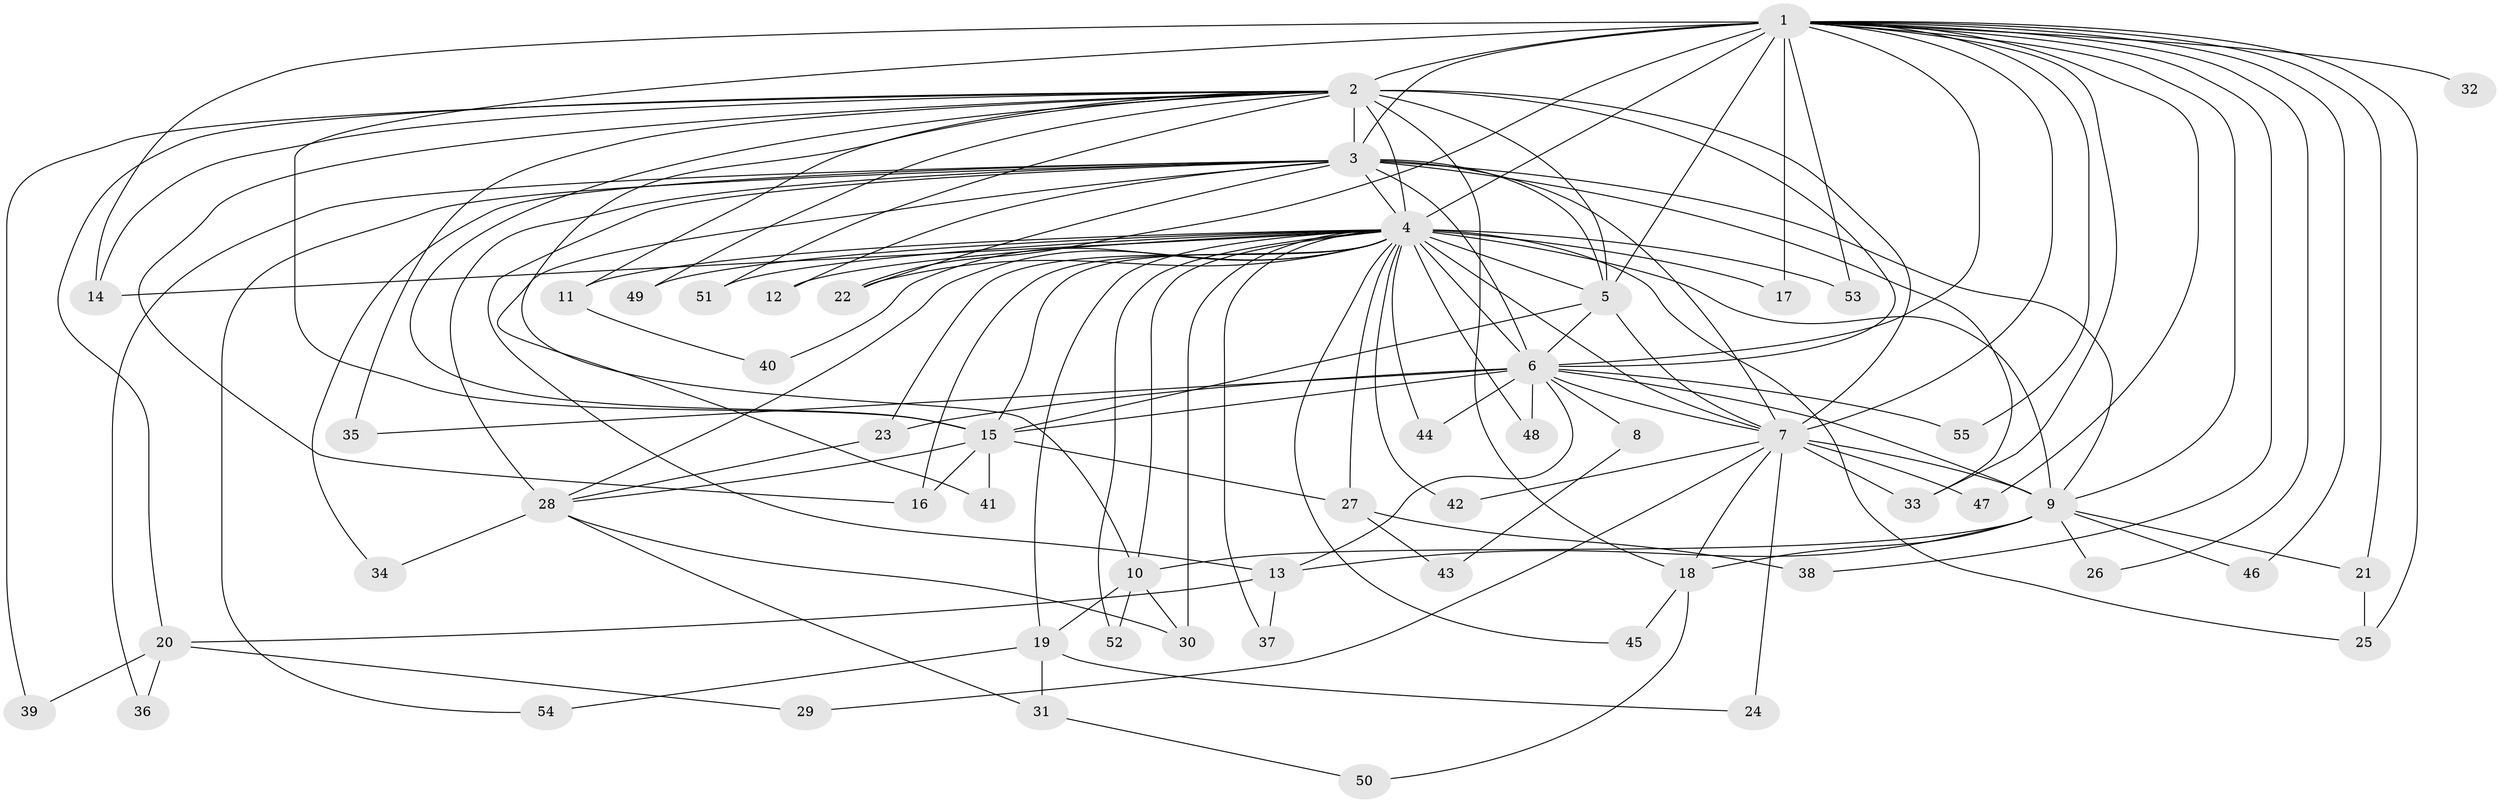 // original degree distribution, {21: 0.03636363636363636, 24: 0.02727272727272727, 30: 0.00909090909090909, 19: 0.00909090909090909, 16: 0.00909090909090909, 2: 0.6, 3: 0.16363636363636364, 8: 0.00909090909090909, 5: 0.05454545454545454, 6: 0.02727272727272727, 4: 0.045454545454545456, 7: 0.00909090909090909}
// Generated by graph-tools (version 1.1) at 2025/34/03/09/25 02:34:40]
// undirected, 55 vertices, 132 edges
graph export_dot {
graph [start="1"]
  node [color=gray90,style=filled];
  1;
  2;
  3;
  4;
  5;
  6;
  7;
  8;
  9;
  10;
  11;
  12;
  13;
  14;
  15;
  16;
  17;
  18;
  19;
  20;
  21;
  22;
  23;
  24;
  25;
  26;
  27;
  28;
  29;
  30;
  31;
  32;
  33;
  34;
  35;
  36;
  37;
  38;
  39;
  40;
  41;
  42;
  43;
  44;
  45;
  46;
  47;
  48;
  49;
  50;
  51;
  52;
  53;
  54;
  55;
  1 -- 2 [weight=3.0];
  1 -- 3 [weight=3.0];
  1 -- 4 [weight=7.0];
  1 -- 5 [weight=2.0];
  1 -- 6 [weight=2.0];
  1 -- 7 [weight=4.0];
  1 -- 9 [weight=2.0];
  1 -- 14 [weight=1.0];
  1 -- 15 [weight=3.0];
  1 -- 17 [weight=1.0];
  1 -- 21 [weight=2.0];
  1 -- 22 [weight=1.0];
  1 -- 25 [weight=1.0];
  1 -- 26 [weight=1.0];
  1 -- 32 [weight=2.0];
  1 -- 33 [weight=1.0];
  1 -- 38 [weight=1.0];
  1 -- 46 [weight=1.0];
  1 -- 47 [weight=1.0];
  1 -- 53 [weight=1.0];
  1 -- 55 [weight=1.0];
  2 -- 3 [weight=1.0];
  2 -- 4 [weight=2.0];
  2 -- 5 [weight=1.0];
  2 -- 6 [weight=1.0];
  2 -- 7 [weight=2.0];
  2 -- 10 [weight=1.0];
  2 -- 11 [weight=1.0];
  2 -- 14 [weight=1.0];
  2 -- 15 [weight=1.0];
  2 -- 16 [weight=1.0];
  2 -- 18 [weight=1.0];
  2 -- 20 [weight=1.0];
  2 -- 35 [weight=1.0];
  2 -- 39 [weight=1.0];
  2 -- 49 [weight=1.0];
  2 -- 51 [weight=1.0];
  3 -- 4 [weight=3.0];
  3 -- 5 [weight=2.0];
  3 -- 6 [weight=1.0];
  3 -- 7 [weight=2.0];
  3 -- 9 [weight=3.0];
  3 -- 12 [weight=1.0];
  3 -- 13 [weight=1.0];
  3 -- 22 [weight=1.0];
  3 -- 28 [weight=1.0];
  3 -- 33 [weight=1.0];
  3 -- 34 [weight=1.0];
  3 -- 36 [weight=1.0];
  3 -- 41 [weight=1.0];
  3 -- 54 [weight=1.0];
  4 -- 5 [weight=3.0];
  4 -- 6 [weight=2.0];
  4 -- 7 [weight=7.0];
  4 -- 9 [weight=1.0];
  4 -- 10 [weight=1.0];
  4 -- 11 [weight=1.0];
  4 -- 12 [weight=1.0];
  4 -- 14 [weight=1.0];
  4 -- 15 [weight=1.0];
  4 -- 16 [weight=1.0];
  4 -- 17 [weight=1.0];
  4 -- 19 [weight=2.0];
  4 -- 22 [weight=1.0];
  4 -- 23 [weight=1.0];
  4 -- 25 [weight=1.0];
  4 -- 27 [weight=1.0];
  4 -- 28 [weight=1.0];
  4 -- 30 [weight=4.0];
  4 -- 37 [weight=1.0];
  4 -- 40 [weight=1.0];
  4 -- 42 [weight=1.0];
  4 -- 44 [weight=1.0];
  4 -- 45 [weight=1.0];
  4 -- 48 [weight=2.0];
  4 -- 49 [weight=1.0];
  4 -- 51 [weight=1.0];
  4 -- 52 [weight=1.0];
  4 -- 53 [weight=1.0];
  5 -- 6 [weight=1.0];
  5 -- 7 [weight=2.0];
  5 -- 15 [weight=10.0];
  6 -- 7 [weight=3.0];
  6 -- 8 [weight=1.0];
  6 -- 9 [weight=1.0];
  6 -- 13 [weight=1.0];
  6 -- 15 [weight=1.0];
  6 -- 23 [weight=1.0];
  6 -- 35 [weight=1.0];
  6 -- 44 [weight=1.0];
  6 -- 48 [weight=1.0];
  6 -- 55 [weight=1.0];
  7 -- 9 [weight=10.0];
  7 -- 18 [weight=1.0];
  7 -- 24 [weight=1.0];
  7 -- 29 [weight=1.0];
  7 -- 33 [weight=1.0];
  7 -- 42 [weight=1.0];
  7 -- 47 [weight=1.0];
  8 -- 43 [weight=1.0];
  9 -- 10 [weight=2.0];
  9 -- 13 [weight=1.0];
  9 -- 18 [weight=1.0];
  9 -- 21 [weight=1.0];
  9 -- 26 [weight=1.0];
  9 -- 46 [weight=1.0];
  10 -- 19 [weight=1.0];
  10 -- 30 [weight=2.0];
  10 -- 52 [weight=1.0];
  11 -- 40 [weight=1.0];
  13 -- 20 [weight=1.0];
  13 -- 37 [weight=1.0];
  15 -- 16 [weight=1.0];
  15 -- 27 [weight=1.0];
  15 -- 28 [weight=1.0];
  15 -- 41 [weight=2.0];
  18 -- 45 [weight=1.0];
  18 -- 50 [weight=1.0];
  19 -- 24 [weight=1.0];
  19 -- 31 [weight=1.0];
  19 -- 54 [weight=1.0];
  20 -- 29 [weight=1.0];
  20 -- 36 [weight=1.0];
  20 -- 39 [weight=1.0];
  21 -- 25 [weight=1.0];
  23 -- 28 [weight=1.0];
  27 -- 38 [weight=1.0];
  27 -- 43 [weight=1.0];
  28 -- 30 [weight=1.0];
  28 -- 31 [weight=1.0];
  28 -- 34 [weight=1.0];
  31 -- 50 [weight=1.0];
}
